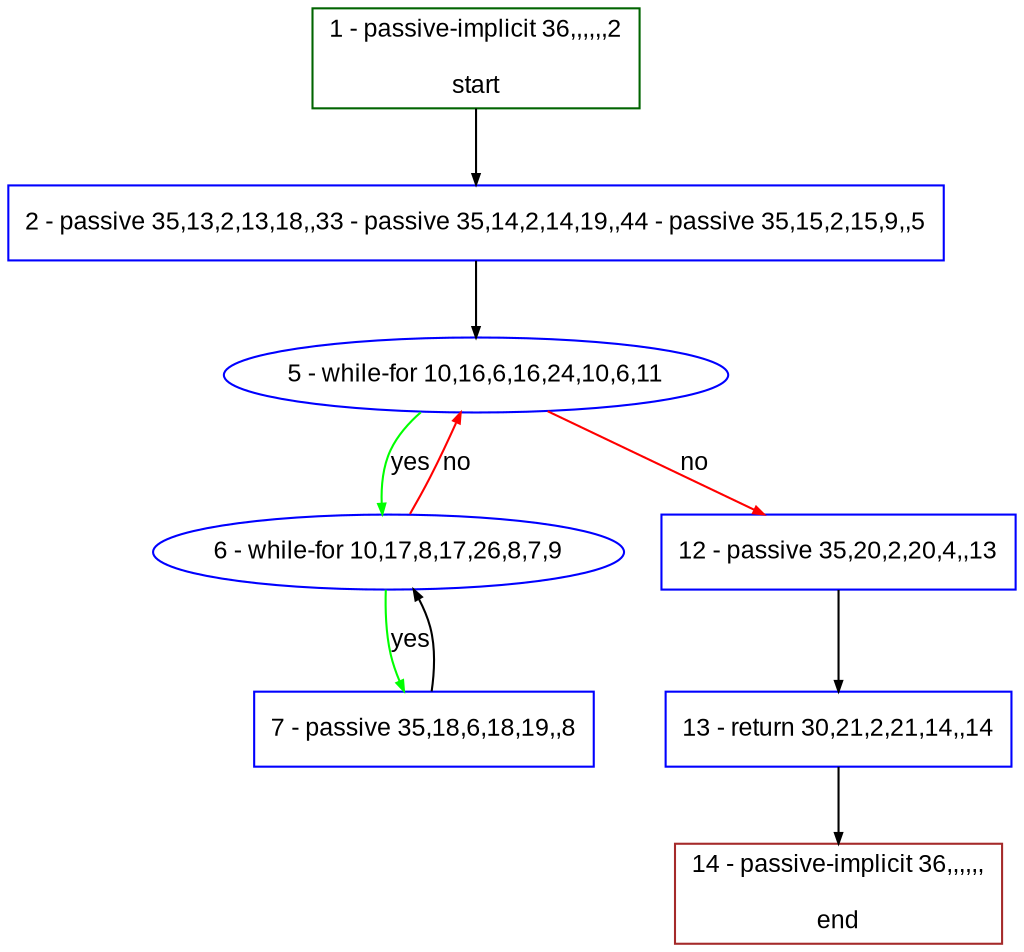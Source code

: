 digraph "" {
  graph [pack="true", label="", fontsize="12", packmode="clust", fontname="Arial", fillcolor="#FFFFCC", bgcolor="white", style="rounded,filled", compound="true"];
  node [node_initialized="no", label="", color="grey", fontsize="12", fillcolor="white", fontname="Arial", style="filled", shape="rectangle", compound="true", fixedsize="false"];
  edge [fontcolor="black", arrowhead="normal", arrowtail="none", arrowsize="0.5", ltail="", label="", color="black", fontsize="12", lhead="", fontname="Arial", dir="forward", compound="true"];
  __N1 [label="2 - passive 35,13,2,13,18,,33 - passive 35,14,2,14,19,,44 - passive 35,15,2,15,9,,5", color="#0000ff", fillcolor="#ffffff", style="filled", shape="box"];
  __N2 [label="1 - passive-implicit 36,,,,,,2\n\nstart", color="#006400", fillcolor="#ffffff", style="filled", shape="box"];
  __N3 [label="5 - while-for 10,16,6,16,24,10,6,11", color="#0000ff", fillcolor="#ffffff", style="filled", shape="oval"];
  __N4 [label="6 - while-for 10,17,8,17,26,8,7,9", color="#0000ff", fillcolor="#ffffff", style="filled", shape="oval"];
  __N5 [label="12 - passive 35,20,2,20,4,,13", color="#0000ff", fillcolor="#ffffff", style="filled", shape="box"];
  __N6 [label="7 - passive 35,18,6,18,19,,8", color="#0000ff", fillcolor="#ffffff", style="filled", shape="box"];
  __N7 [label="13 - return 30,21,2,21,14,,14", color="#0000ff", fillcolor="#ffffff", style="filled", shape="box"];
  __N8 [label="14 - passive-implicit 36,,,,,,\n\nend", color="#a52a2a", fillcolor="#ffffff", style="filled", shape="box"];
  __N2 -> __N1 [arrowhead="normal", arrowtail="none", color="#000000", label="", dir="forward"];
  __N1 -> __N3 [arrowhead="normal", arrowtail="none", color="#000000", label="", dir="forward"];
  __N3 -> __N4 [arrowhead="normal", arrowtail="none", color="#00ff00", label="yes", dir="forward"];
  __N4 -> __N3 [arrowhead="normal", arrowtail="none", color="#ff0000", label="no", dir="forward"];
  __N3 -> __N5 [arrowhead="normal", arrowtail="none", color="#ff0000", label="no", dir="forward"];
  __N4 -> __N6 [arrowhead="normal", arrowtail="none", color="#00ff00", label="yes", dir="forward"];
  __N6 -> __N4 [arrowhead="normal", arrowtail="none", color="#000000", label="", dir="forward"];
  __N5 -> __N7 [arrowhead="normal", arrowtail="none", color="#000000", label="", dir="forward"];
  __N7 -> __N8 [arrowhead="normal", arrowtail="none", color="#000000", label="", dir="forward"];
}
